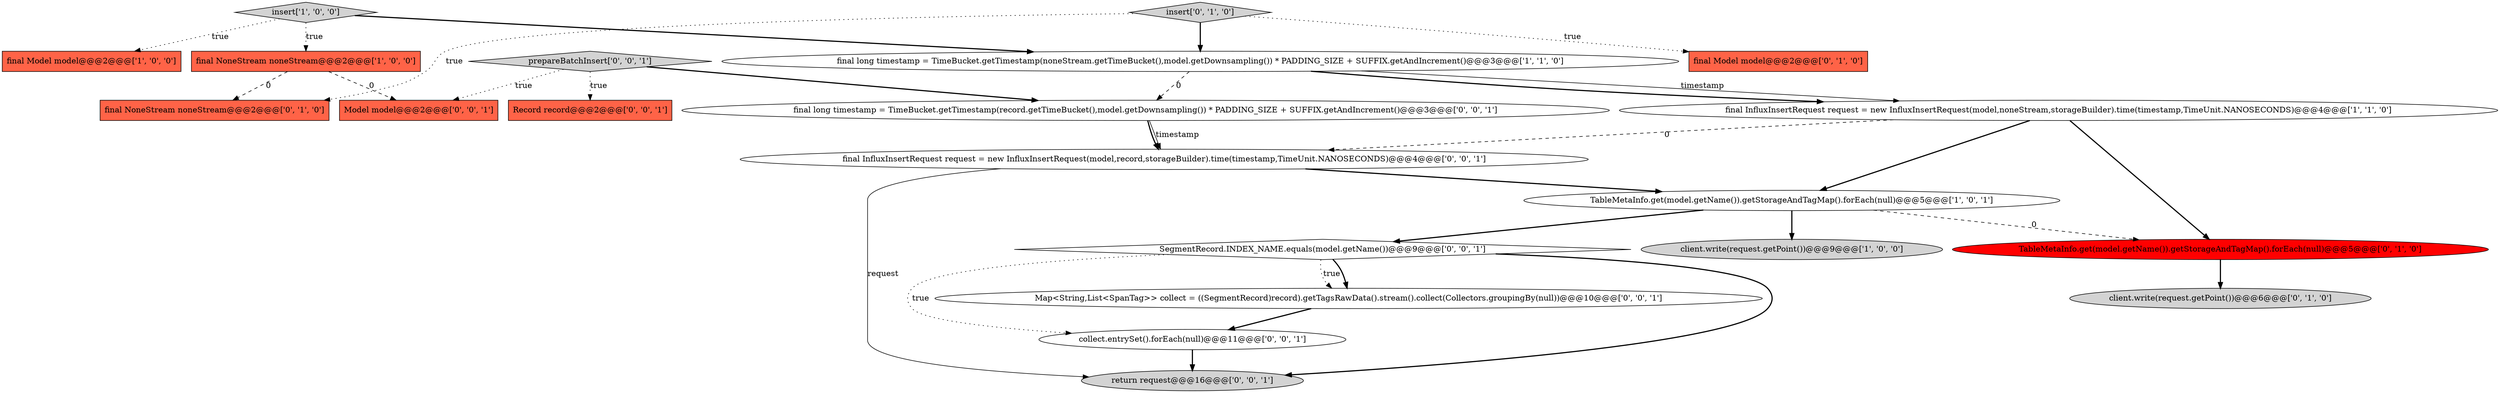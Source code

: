 digraph {
3 [style = filled, label = "TableMetaInfo.get(model.getName()).getStorageAndTagMap().forEach(null)@@@5@@@['1', '0', '1']", fillcolor = white, shape = ellipse image = "AAA0AAABBB1BBB"];
16 [style = filled, label = "Record record@@@2@@@['0', '0', '1']", fillcolor = tomato, shape = box image = "AAA0AAABBB3BBB"];
11 [style = filled, label = "client.write(request.getPoint())@@@6@@@['0', '1', '0']", fillcolor = lightgray, shape = ellipse image = "AAA0AAABBB2BBB"];
9 [style = filled, label = "final Model model@@@2@@@['0', '1', '0']", fillcolor = tomato, shape = box image = "AAA0AAABBB2BBB"];
1 [style = filled, label = "final long timestamp = TimeBucket.getTimestamp(noneStream.getTimeBucket(),model.getDownsampling()) * PADDING_SIZE + SUFFIX.getAndIncrement()@@@3@@@['1', '1', '0']", fillcolor = white, shape = ellipse image = "AAA0AAABBB1BBB"];
15 [style = filled, label = "return request@@@16@@@['0', '0', '1']", fillcolor = lightgray, shape = ellipse image = "AAA0AAABBB3BBB"];
2 [style = filled, label = "insert['1', '0', '0']", fillcolor = lightgray, shape = diamond image = "AAA0AAABBB1BBB"];
8 [style = filled, label = "insert['0', '1', '0']", fillcolor = lightgray, shape = diamond image = "AAA0AAABBB2BBB"];
18 [style = filled, label = "Model model@@@2@@@['0', '0', '1']", fillcolor = tomato, shape = box image = "AAA0AAABBB3BBB"];
14 [style = filled, label = "Map<String,List<SpanTag>> collect = ((SegmentRecord)record).getTagsRawData().stream().collect(Collectors.groupingBy(null))@@@10@@@['0', '0', '1']", fillcolor = white, shape = ellipse image = "AAA0AAABBB3BBB"];
17 [style = filled, label = "final long timestamp = TimeBucket.getTimestamp(record.getTimeBucket(),model.getDownsampling()) * PADDING_SIZE + SUFFIX.getAndIncrement()@@@3@@@['0', '0', '1']", fillcolor = white, shape = ellipse image = "AAA0AAABBB3BBB"];
13 [style = filled, label = "final InfluxInsertRequest request = new InfluxInsertRequest(model,record,storageBuilder).time(timestamp,TimeUnit.NANOSECONDS)@@@4@@@['0', '0', '1']", fillcolor = white, shape = ellipse image = "AAA0AAABBB3BBB"];
7 [style = filled, label = "TableMetaInfo.get(model.getName()).getStorageAndTagMap().forEach(null)@@@5@@@['0', '1', '0']", fillcolor = red, shape = ellipse image = "AAA1AAABBB2BBB"];
20 [style = filled, label = "SegmentRecord.INDEX_NAME.equals(model.getName())@@@9@@@['0', '0', '1']", fillcolor = white, shape = diamond image = "AAA0AAABBB3BBB"];
12 [style = filled, label = "prepareBatchInsert['0', '0', '1']", fillcolor = lightgray, shape = diamond image = "AAA0AAABBB3BBB"];
0 [style = filled, label = "final Model model@@@2@@@['1', '0', '0']", fillcolor = tomato, shape = box image = "AAA0AAABBB1BBB"];
4 [style = filled, label = "client.write(request.getPoint())@@@9@@@['1', '0', '0']", fillcolor = lightgray, shape = ellipse image = "AAA0AAABBB1BBB"];
5 [style = filled, label = "final NoneStream noneStream@@@2@@@['1', '0', '0']", fillcolor = tomato, shape = box image = "AAA1AAABBB1BBB"];
6 [style = filled, label = "final InfluxInsertRequest request = new InfluxInsertRequest(model,noneStream,storageBuilder).time(timestamp,TimeUnit.NANOSECONDS)@@@4@@@['1', '1', '0']", fillcolor = white, shape = ellipse image = "AAA0AAABBB1BBB"];
19 [style = filled, label = "collect.entrySet().forEach(null)@@@11@@@['0', '0', '1']", fillcolor = white, shape = ellipse image = "AAA0AAABBB3BBB"];
10 [style = filled, label = "final NoneStream noneStream@@@2@@@['0', '1', '0']", fillcolor = tomato, shape = box image = "AAA1AAABBB2BBB"];
6->3 [style = bold, label=""];
7->11 [style = bold, label=""];
2->0 [style = dotted, label="true"];
17->13 [style = solid, label="timestamp"];
3->7 [style = dashed, label="0"];
2->1 [style = bold, label=""];
1->6 [style = solid, label="timestamp"];
12->17 [style = bold, label=""];
20->14 [style = dotted, label="true"];
14->19 [style = bold, label=""];
20->14 [style = bold, label=""];
12->18 [style = dotted, label="true"];
13->15 [style = solid, label="request"];
8->10 [style = dotted, label="true"];
5->18 [style = dashed, label="0"];
3->4 [style = bold, label=""];
8->1 [style = bold, label=""];
3->20 [style = bold, label=""];
1->6 [style = bold, label=""];
1->17 [style = dashed, label="0"];
6->13 [style = dashed, label="0"];
13->3 [style = bold, label=""];
12->16 [style = dotted, label="true"];
5->10 [style = dashed, label="0"];
17->13 [style = bold, label=""];
20->19 [style = dotted, label="true"];
8->9 [style = dotted, label="true"];
19->15 [style = bold, label=""];
6->7 [style = bold, label=""];
2->5 [style = dotted, label="true"];
20->15 [style = bold, label=""];
}
